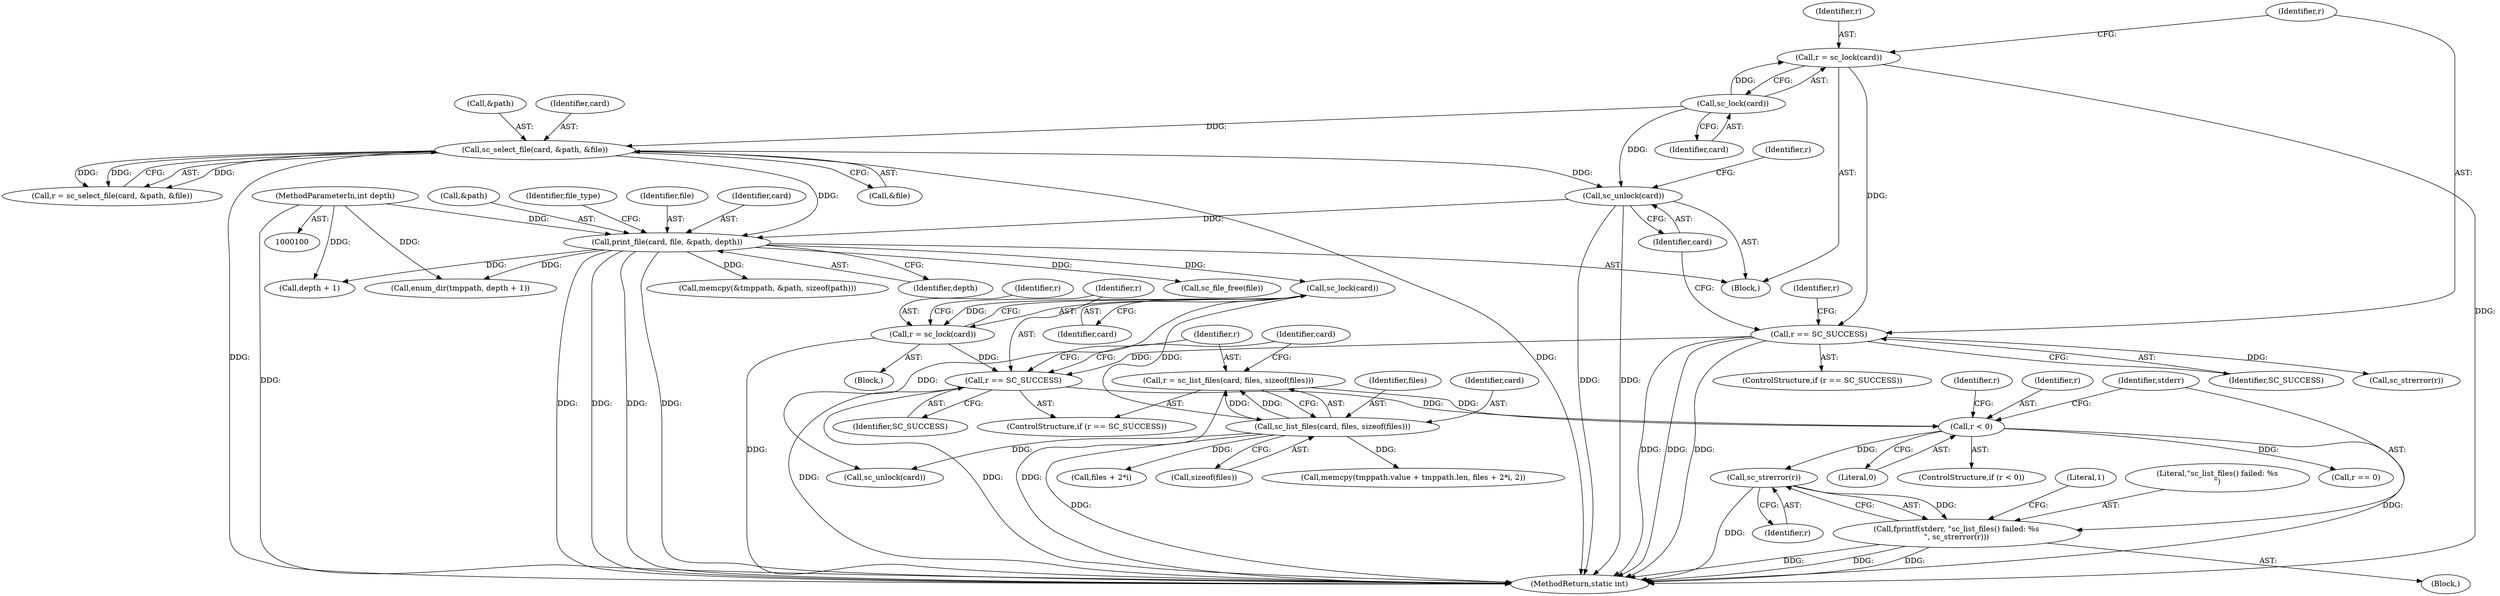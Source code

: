 digraph "0_OpenSC_8fe377e93b4b56060e5bbfb6f3142ceaeca744fa_22@API" {
"1000180" [label="(Call,sc_strerror(r))"];
"1000173" [label="(Call,r < 0)"];
"1000163" [label="(Call,r = sc_list_files(card, files, sizeof(files)))"];
"1000165" [label="(Call,sc_list_files(card, files, sizeof(files)))"];
"1000157" [label="(Call,sc_lock(card))"];
"1000136" [label="(Call,print_file(card, file, &path, depth))"];
"1000124" [label="(Call,sc_unlock(card))"];
"1000118" [label="(Call,sc_select_file(card, &path, &file))"];
"1000110" [label="(Call,sc_lock(card))"];
"1000102" [label="(MethodParameterIn,int depth)"];
"1000160" [label="(Call,r == SC_SUCCESS)"];
"1000155" [label="(Call,r = sc_lock(card))"];
"1000113" [label="(Call,r == SC_SUCCESS)"];
"1000108" [label="(Call,r = sc_lock(card))"];
"1000177" [label="(Call,fprintf(stderr, \"sc_list_files() failed: %s\n\", sc_strerror(r)))"];
"1000218" [label="(Call,memcpy(tmppath.value + tmppath.len, files + 2*i, 2))"];
"1000118" [label="(Call,sc_select_file(card, &path, &file))"];
"1000183" [label="(Literal,1)"];
"1000175" [label="(Literal,0)"];
"1000170" [label="(Call,sc_unlock(card))"];
"1000139" [label="(Call,&path)"];
"1000211" [label="(Call,memcpy(&tmppath, &path, sizeof(path)))"];
"1000158" [label="(Identifier,card)"];
"1000119" [label="(Identifier,card)"];
"1000111" [label="(Identifier,card)"];
"1000161" [label="(Identifier,r)"];
"1000113" [label="(Call,r == SC_SUCCESS)"];
"1000165" [label="(Call,sc_list_files(card, files, sizeof(files)))"];
"1000163" [label="(Call,r = sc_list_files(card, files, sizeof(files)))"];
"1000114" [label="(Identifier,r)"];
"1000160" [label="(Call,r == SC_SUCCESS)"];
"1000244" [label="(MethodReturn,static int)"];
"1000172" [label="(ControlStructure,if (r < 0))"];
"1000159" [label="(ControlStructure,if (r == SC_SUCCESS))"];
"1000162" [label="(Identifier,SC_SUCCESS)"];
"1000120" [label="(Call,&path)"];
"1000125" [label="(Identifier,card)"];
"1000132" [label="(Call,sc_strerror(r))"];
"1000167" [label="(Identifier,files)"];
"1000156" [label="(Identifier,r)"];
"1000157" [label="(Call,sc_lock(card))"];
"1000180" [label="(Call,sc_strerror(r))"];
"1000103" [label="(Block,)"];
"1000171" [label="(Identifier,card)"];
"1000143" [label="(Identifier,file_type)"];
"1000122" [label="(Call,&file)"];
"1000115" [label="(Identifier,SC_SUCCESS)"];
"1000155" [label="(Call,r = sc_lock(card))"];
"1000173" [label="(Call,r < 0)"];
"1000102" [label="(MethodParameterIn,int depth)"];
"1000237" [label="(Call,enum_dir(tmppath, depth + 1))"];
"1000226" [label="(Call,files + 2*i)"];
"1000186" [label="(Identifier,r)"];
"1000185" [label="(Call,r == 0)"];
"1000141" [label="(Identifier,depth)"];
"1000174" [label="(Identifier,r)"];
"1000147" [label="(Call,sc_file_free(file))"];
"1000110" [label="(Call,sc_lock(card))"];
"1000117" [label="(Identifier,r)"];
"1000176" [label="(Block,)"];
"1000181" [label="(Identifier,r)"];
"1000168" [label="(Call,sizeof(files))"];
"1000166" [label="(Identifier,card)"];
"1000124" [label="(Call,sc_unlock(card))"];
"1000136" [label="(Call,print_file(card, file, &path, depth))"];
"1000116" [label="(Call,r = sc_select_file(card, &path, &file))"];
"1000109" [label="(Identifier,r)"];
"1000178" [label="(Identifier,stderr)"];
"1000177" [label="(Call,fprintf(stderr, \"sc_list_files() failed: %s\n\", sc_strerror(r)))"];
"1000138" [label="(Identifier,file)"];
"1000164" [label="(Identifier,r)"];
"1000127" [label="(Identifier,r)"];
"1000112" [label="(ControlStructure,if (r == SC_SUCCESS))"];
"1000239" [label="(Call,depth + 1)"];
"1000137" [label="(Identifier,card)"];
"1000179" [label="(Literal,\"sc_list_files() failed: %s\n\")"];
"1000108" [label="(Call,r = sc_lock(card))"];
"1000153" [label="(Block,)"];
"1000180" -> "1000177"  [label="AST: "];
"1000180" -> "1000181"  [label="CFG: "];
"1000181" -> "1000180"  [label="AST: "];
"1000177" -> "1000180"  [label="CFG: "];
"1000180" -> "1000244"  [label="DDG: "];
"1000180" -> "1000177"  [label="DDG: "];
"1000173" -> "1000180"  [label="DDG: "];
"1000173" -> "1000172"  [label="AST: "];
"1000173" -> "1000175"  [label="CFG: "];
"1000174" -> "1000173"  [label="AST: "];
"1000175" -> "1000173"  [label="AST: "];
"1000178" -> "1000173"  [label="CFG: "];
"1000186" -> "1000173"  [label="CFG: "];
"1000173" -> "1000244"  [label="DDG: "];
"1000163" -> "1000173"  [label="DDG: "];
"1000160" -> "1000173"  [label="DDG: "];
"1000173" -> "1000185"  [label="DDG: "];
"1000163" -> "1000159"  [label="AST: "];
"1000163" -> "1000165"  [label="CFG: "];
"1000164" -> "1000163"  [label="AST: "];
"1000165" -> "1000163"  [label="AST: "];
"1000171" -> "1000163"  [label="CFG: "];
"1000163" -> "1000244"  [label="DDG: "];
"1000165" -> "1000163"  [label="DDG: "];
"1000165" -> "1000163"  [label="DDG: "];
"1000165" -> "1000168"  [label="CFG: "];
"1000166" -> "1000165"  [label="AST: "];
"1000167" -> "1000165"  [label="AST: "];
"1000168" -> "1000165"  [label="AST: "];
"1000165" -> "1000244"  [label="DDG: "];
"1000157" -> "1000165"  [label="DDG: "];
"1000165" -> "1000170"  [label="DDG: "];
"1000165" -> "1000218"  [label="DDG: "];
"1000165" -> "1000226"  [label="DDG: "];
"1000157" -> "1000155"  [label="AST: "];
"1000157" -> "1000158"  [label="CFG: "];
"1000158" -> "1000157"  [label="AST: "];
"1000155" -> "1000157"  [label="CFG: "];
"1000157" -> "1000155"  [label="DDG: "];
"1000136" -> "1000157"  [label="DDG: "];
"1000157" -> "1000170"  [label="DDG: "];
"1000136" -> "1000103"  [label="AST: "];
"1000136" -> "1000141"  [label="CFG: "];
"1000137" -> "1000136"  [label="AST: "];
"1000138" -> "1000136"  [label="AST: "];
"1000139" -> "1000136"  [label="AST: "];
"1000141" -> "1000136"  [label="AST: "];
"1000143" -> "1000136"  [label="CFG: "];
"1000136" -> "1000244"  [label="DDG: "];
"1000136" -> "1000244"  [label="DDG: "];
"1000136" -> "1000244"  [label="DDG: "];
"1000136" -> "1000244"  [label="DDG: "];
"1000124" -> "1000136"  [label="DDG: "];
"1000118" -> "1000136"  [label="DDG: "];
"1000102" -> "1000136"  [label="DDG: "];
"1000136" -> "1000147"  [label="DDG: "];
"1000136" -> "1000211"  [label="DDG: "];
"1000136" -> "1000237"  [label="DDG: "];
"1000136" -> "1000239"  [label="DDG: "];
"1000124" -> "1000103"  [label="AST: "];
"1000124" -> "1000125"  [label="CFG: "];
"1000125" -> "1000124"  [label="AST: "];
"1000127" -> "1000124"  [label="CFG: "];
"1000124" -> "1000244"  [label="DDG: "];
"1000124" -> "1000244"  [label="DDG: "];
"1000118" -> "1000124"  [label="DDG: "];
"1000110" -> "1000124"  [label="DDG: "];
"1000118" -> "1000116"  [label="AST: "];
"1000118" -> "1000122"  [label="CFG: "];
"1000119" -> "1000118"  [label="AST: "];
"1000120" -> "1000118"  [label="AST: "];
"1000122" -> "1000118"  [label="AST: "];
"1000116" -> "1000118"  [label="CFG: "];
"1000118" -> "1000244"  [label="DDG: "];
"1000118" -> "1000244"  [label="DDG: "];
"1000118" -> "1000116"  [label="DDG: "];
"1000118" -> "1000116"  [label="DDG: "];
"1000118" -> "1000116"  [label="DDG: "];
"1000110" -> "1000118"  [label="DDG: "];
"1000110" -> "1000108"  [label="AST: "];
"1000110" -> "1000111"  [label="CFG: "];
"1000111" -> "1000110"  [label="AST: "];
"1000108" -> "1000110"  [label="CFG: "];
"1000110" -> "1000108"  [label="DDG: "];
"1000102" -> "1000100"  [label="AST: "];
"1000102" -> "1000244"  [label="DDG: "];
"1000102" -> "1000237"  [label="DDG: "];
"1000102" -> "1000239"  [label="DDG: "];
"1000160" -> "1000159"  [label="AST: "];
"1000160" -> "1000162"  [label="CFG: "];
"1000161" -> "1000160"  [label="AST: "];
"1000162" -> "1000160"  [label="AST: "];
"1000164" -> "1000160"  [label="CFG: "];
"1000171" -> "1000160"  [label="CFG: "];
"1000160" -> "1000244"  [label="DDG: "];
"1000160" -> "1000244"  [label="DDG: "];
"1000155" -> "1000160"  [label="DDG: "];
"1000113" -> "1000160"  [label="DDG: "];
"1000155" -> "1000153"  [label="AST: "];
"1000156" -> "1000155"  [label="AST: "];
"1000161" -> "1000155"  [label="CFG: "];
"1000155" -> "1000244"  [label="DDG: "];
"1000113" -> "1000112"  [label="AST: "];
"1000113" -> "1000115"  [label="CFG: "];
"1000114" -> "1000113"  [label="AST: "];
"1000115" -> "1000113"  [label="AST: "];
"1000117" -> "1000113"  [label="CFG: "];
"1000125" -> "1000113"  [label="CFG: "];
"1000113" -> "1000244"  [label="DDG: "];
"1000113" -> "1000244"  [label="DDG: "];
"1000113" -> "1000244"  [label="DDG: "];
"1000108" -> "1000113"  [label="DDG: "];
"1000113" -> "1000132"  [label="DDG: "];
"1000108" -> "1000103"  [label="AST: "];
"1000109" -> "1000108"  [label="AST: "];
"1000114" -> "1000108"  [label="CFG: "];
"1000108" -> "1000244"  [label="DDG: "];
"1000177" -> "1000176"  [label="AST: "];
"1000178" -> "1000177"  [label="AST: "];
"1000179" -> "1000177"  [label="AST: "];
"1000183" -> "1000177"  [label="CFG: "];
"1000177" -> "1000244"  [label="DDG: "];
"1000177" -> "1000244"  [label="DDG: "];
"1000177" -> "1000244"  [label="DDG: "];
}
